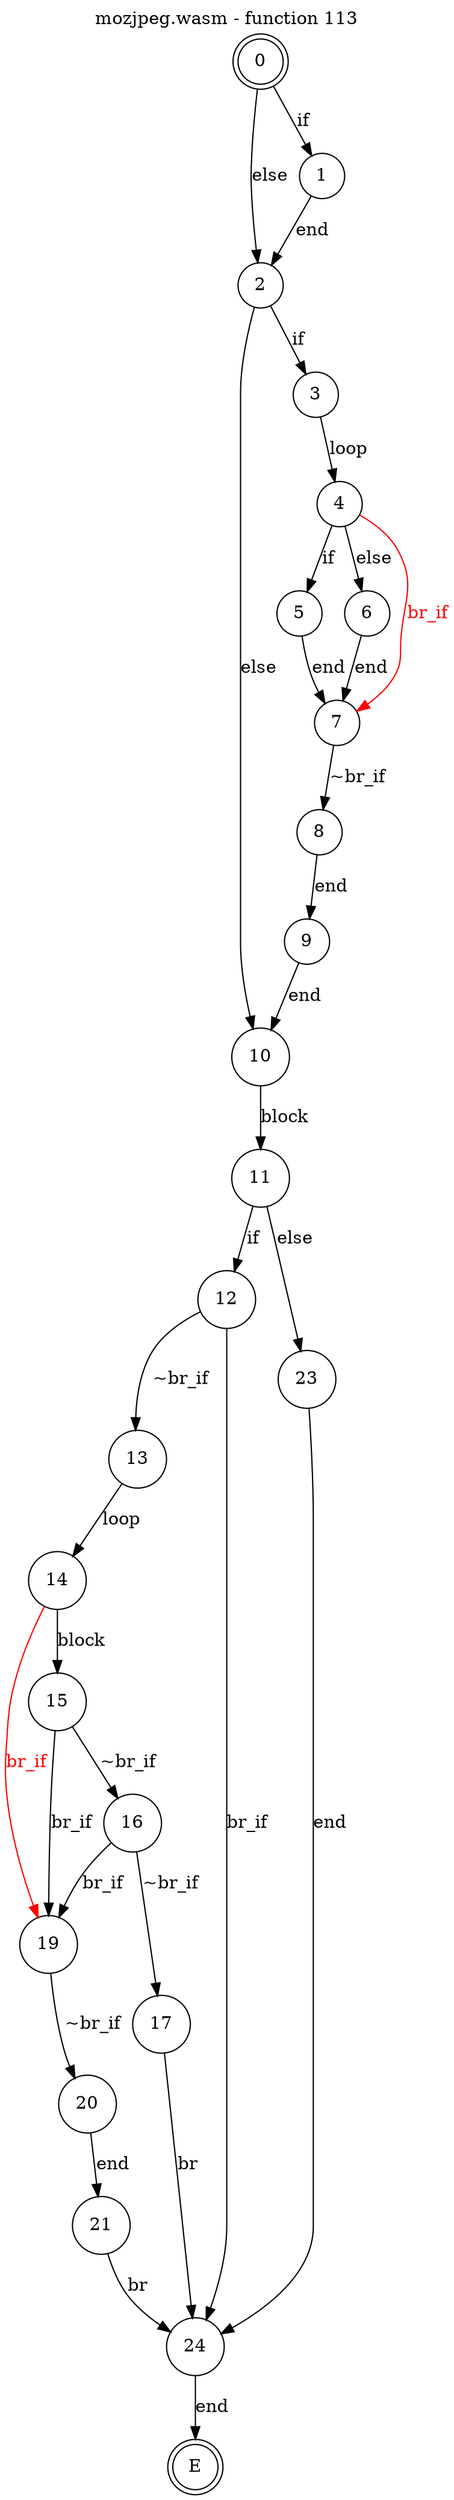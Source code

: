 digraph finite_state_machine {
    label = "mozjpeg.wasm - function 113"
    labelloc =  t
    labelfontsize = 16
    labelfontcolor = black
    labelfontname = "Helvetica"
    node [shape = doublecircle]; 0 E ;
    node [shape = circle];
    0 -> 1[label="if"];
    0 -> 2[label="else"];
    1 -> 2[label="end"];
    2 -> 3[label="if"];
    2 -> 10[label="else"];
    3 -> 4[label="loop"];
    4 -> 5[label="if"];
    4 -> 6[label="else"];
    5 -> 7[label="end"];
    6 -> 7[label="end"];
    7 -> 8[label="~br_if"];
    7 -> 4[color="red" dir=back fontcolor="red" label="br_if"];
    8 -> 9[label="end"];
    9 -> 10[label="end"];
    10 -> 11[label="block"];
    11 -> 12[label="if"];
    11 -> 23[label="else"];
    12 -> 13[label="~br_if"];
    12 -> 24[label="br_if"];
    13 -> 14[label="loop"];
    14 -> 15[label="block"];
    15 -> 16[label="~br_if"];
    15 -> 19[label="br_if"];
    16 -> 17[label="~br_if"];
    16 -> 19[label="br_if"];
    17 -> 24[label="br"];
    19 -> 20[label="~br_if"];
    19 -> 14[color="red" dir=back fontcolor="red" label="br_if"];
    20 -> 21[label="end"];
    21 -> 24[label="br"];
    23 -> 24[label="end"];
    24 -> E[label="end"];
}
